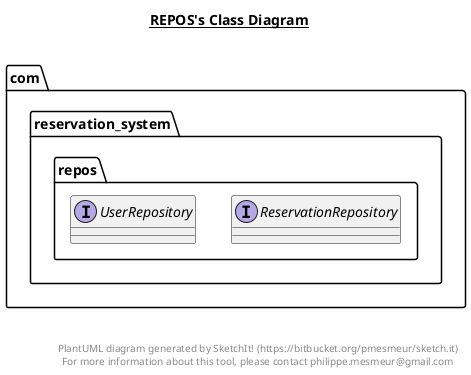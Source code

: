 @startuml

title __REPOS's Class Diagram__\n

  namespace com.reservation_system {
    namespace repos {
      interface com.reservation_system.repos.ReservationRepository {
      }
    }
  }
  

  namespace com.reservation_system {
    namespace repos {
      interface com.reservation_system.repos.UserRepository {
      }
    }
  }
  



right footer


PlantUML diagram generated by SketchIt! (https://bitbucket.org/pmesmeur/sketch.it)
For more information about this tool, please contact philippe.mesmeur@gmail.com
endfooter

@enduml
